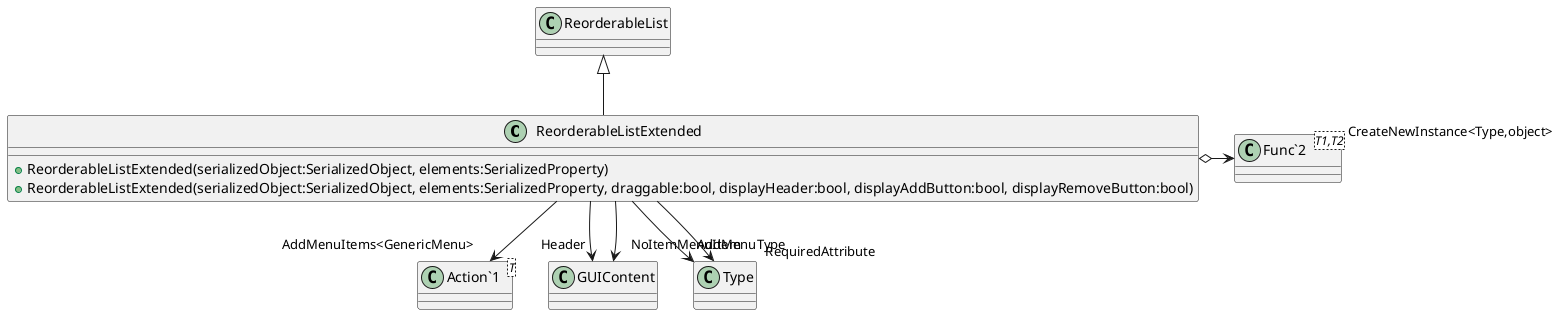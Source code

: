 @startuml
class ReorderableListExtended {
    + ReorderableListExtended(serializedObject:SerializedObject, elements:SerializedProperty)
    + ReorderableListExtended(serializedObject:SerializedObject, elements:SerializedProperty, draggable:bool, displayHeader:bool, displayAddButton:bool, displayRemoveButton:bool)
}
class "Action`1"<T> {
}
class "Func`2"<T1,T2> {
}
ReorderableList <|-- ReorderableListExtended
ReorderableListExtended --> "Header" GUIContent
ReorderableListExtended --> "AddMenuType" Type
ReorderableListExtended --> "AddMenuItems<GenericMenu>" "Action`1"
ReorderableListExtended o-> "CreateNewInstance<Type,object>" "Func`2"
ReorderableListExtended --> "RequiredAttribute" Type
ReorderableListExtended --> "NoItemMenuItem" GUIContent
@enduml

